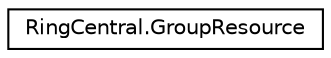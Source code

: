 digraph "Graphical Class Hierarchy"
{
 // LATEX_PDF_SIZE
  edge [fontname="Helvetica",fontsize="10",labelfontname="Helvetica",labelfontsize="10"];
  node [fontname="Helvetica",fontsize="10",shape=record];
  rankdir="LR";
  Node0 [label="RingCentral.GroupResource",height=0.2,width=0.4,color="black", fillcolor="white", style="filled",URL="$classRingCentral_1_1GroupResource.html",tooltip=" "];
}
